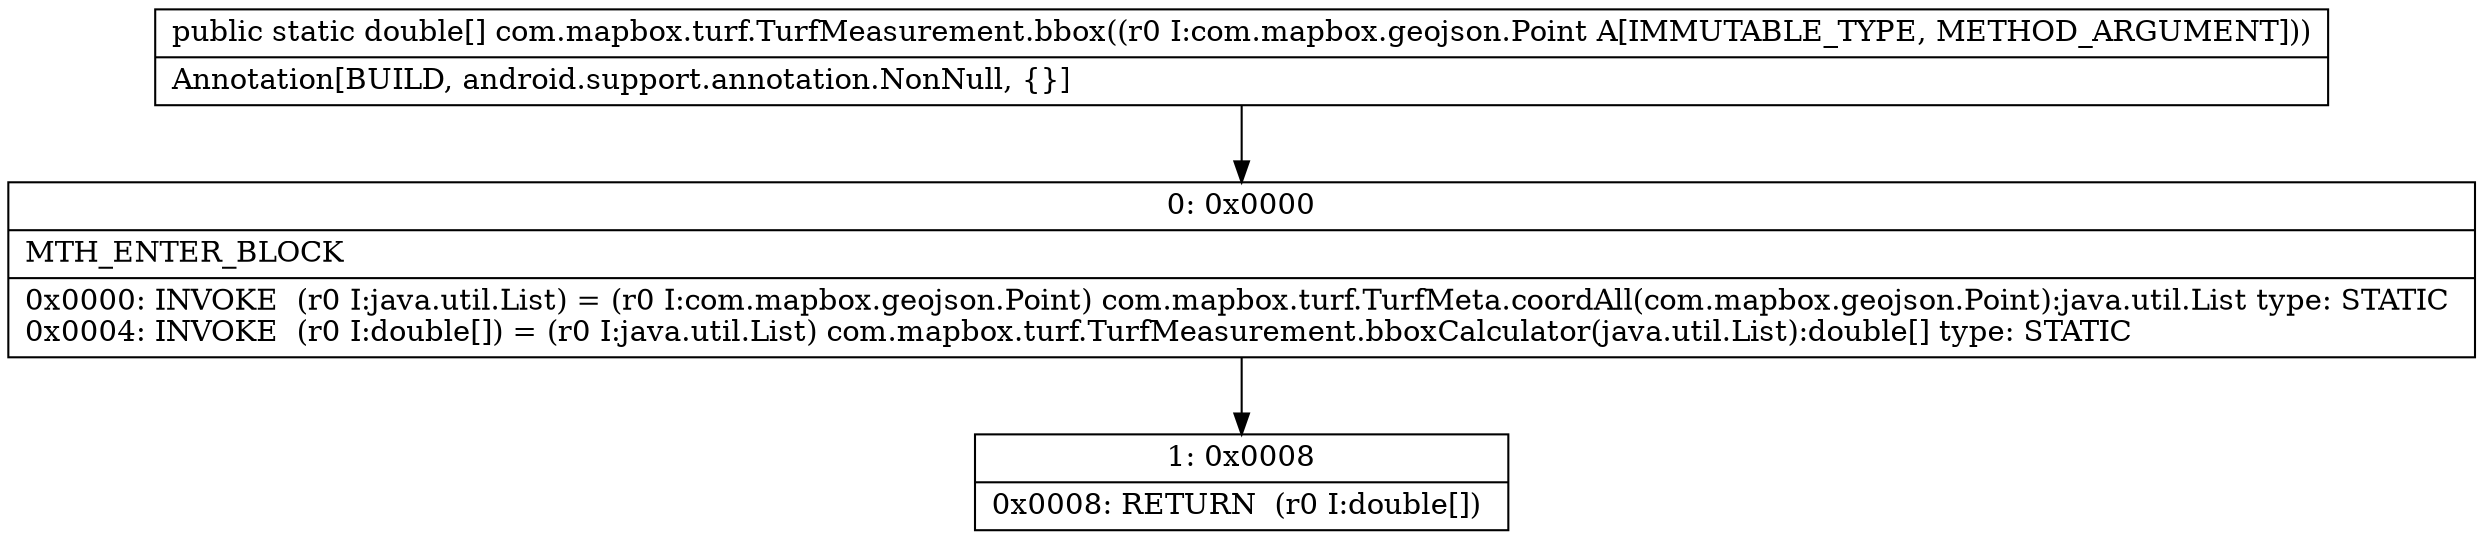 digraph "CFG forcom.mapbox.turf.TurfMeasurement.bbox(Lcom\/mapbox\/geojson\/Point;)[D" {
Node_0 [shape=record,label="{0\:\ 0x0000|MTH_ENTER_BLOCK\l|0x0000: INVOKE  (r0 I:java.util.List) = (r0 I:com.mapbox.geojson.Point) com.mapbox.turf.TurfMeta.coordAll(com.mapbox.geojson.Point):java.util.List type: STATIC \l0x0004: INVOKE  (r0 I:double[]) = (r0 I:java.util.List) com.mapbox.turf.TurfMeasurement.bboxCalculator(java.util.List):double[] type: STATIC \l}"];
Node_1 [shape=record,label="{1\:\ 0x0008|0x0008: RETURN  (r0 I:double[]) \l}"];
MethodNode[shape=record,label="{public static double[] com.mapbox.turf.TurfMeasurement.bbox((r0 I:com.mapbox.geojson.Point A[IMMUTABLE_TYPE, METHOD_ARGUMENT]))  | Annotation[BUILD, android.support.annotation.NonNull, \{\}]\l}"];
MethodNode -> Node_0;
Node_0 -> Node_1;
}

